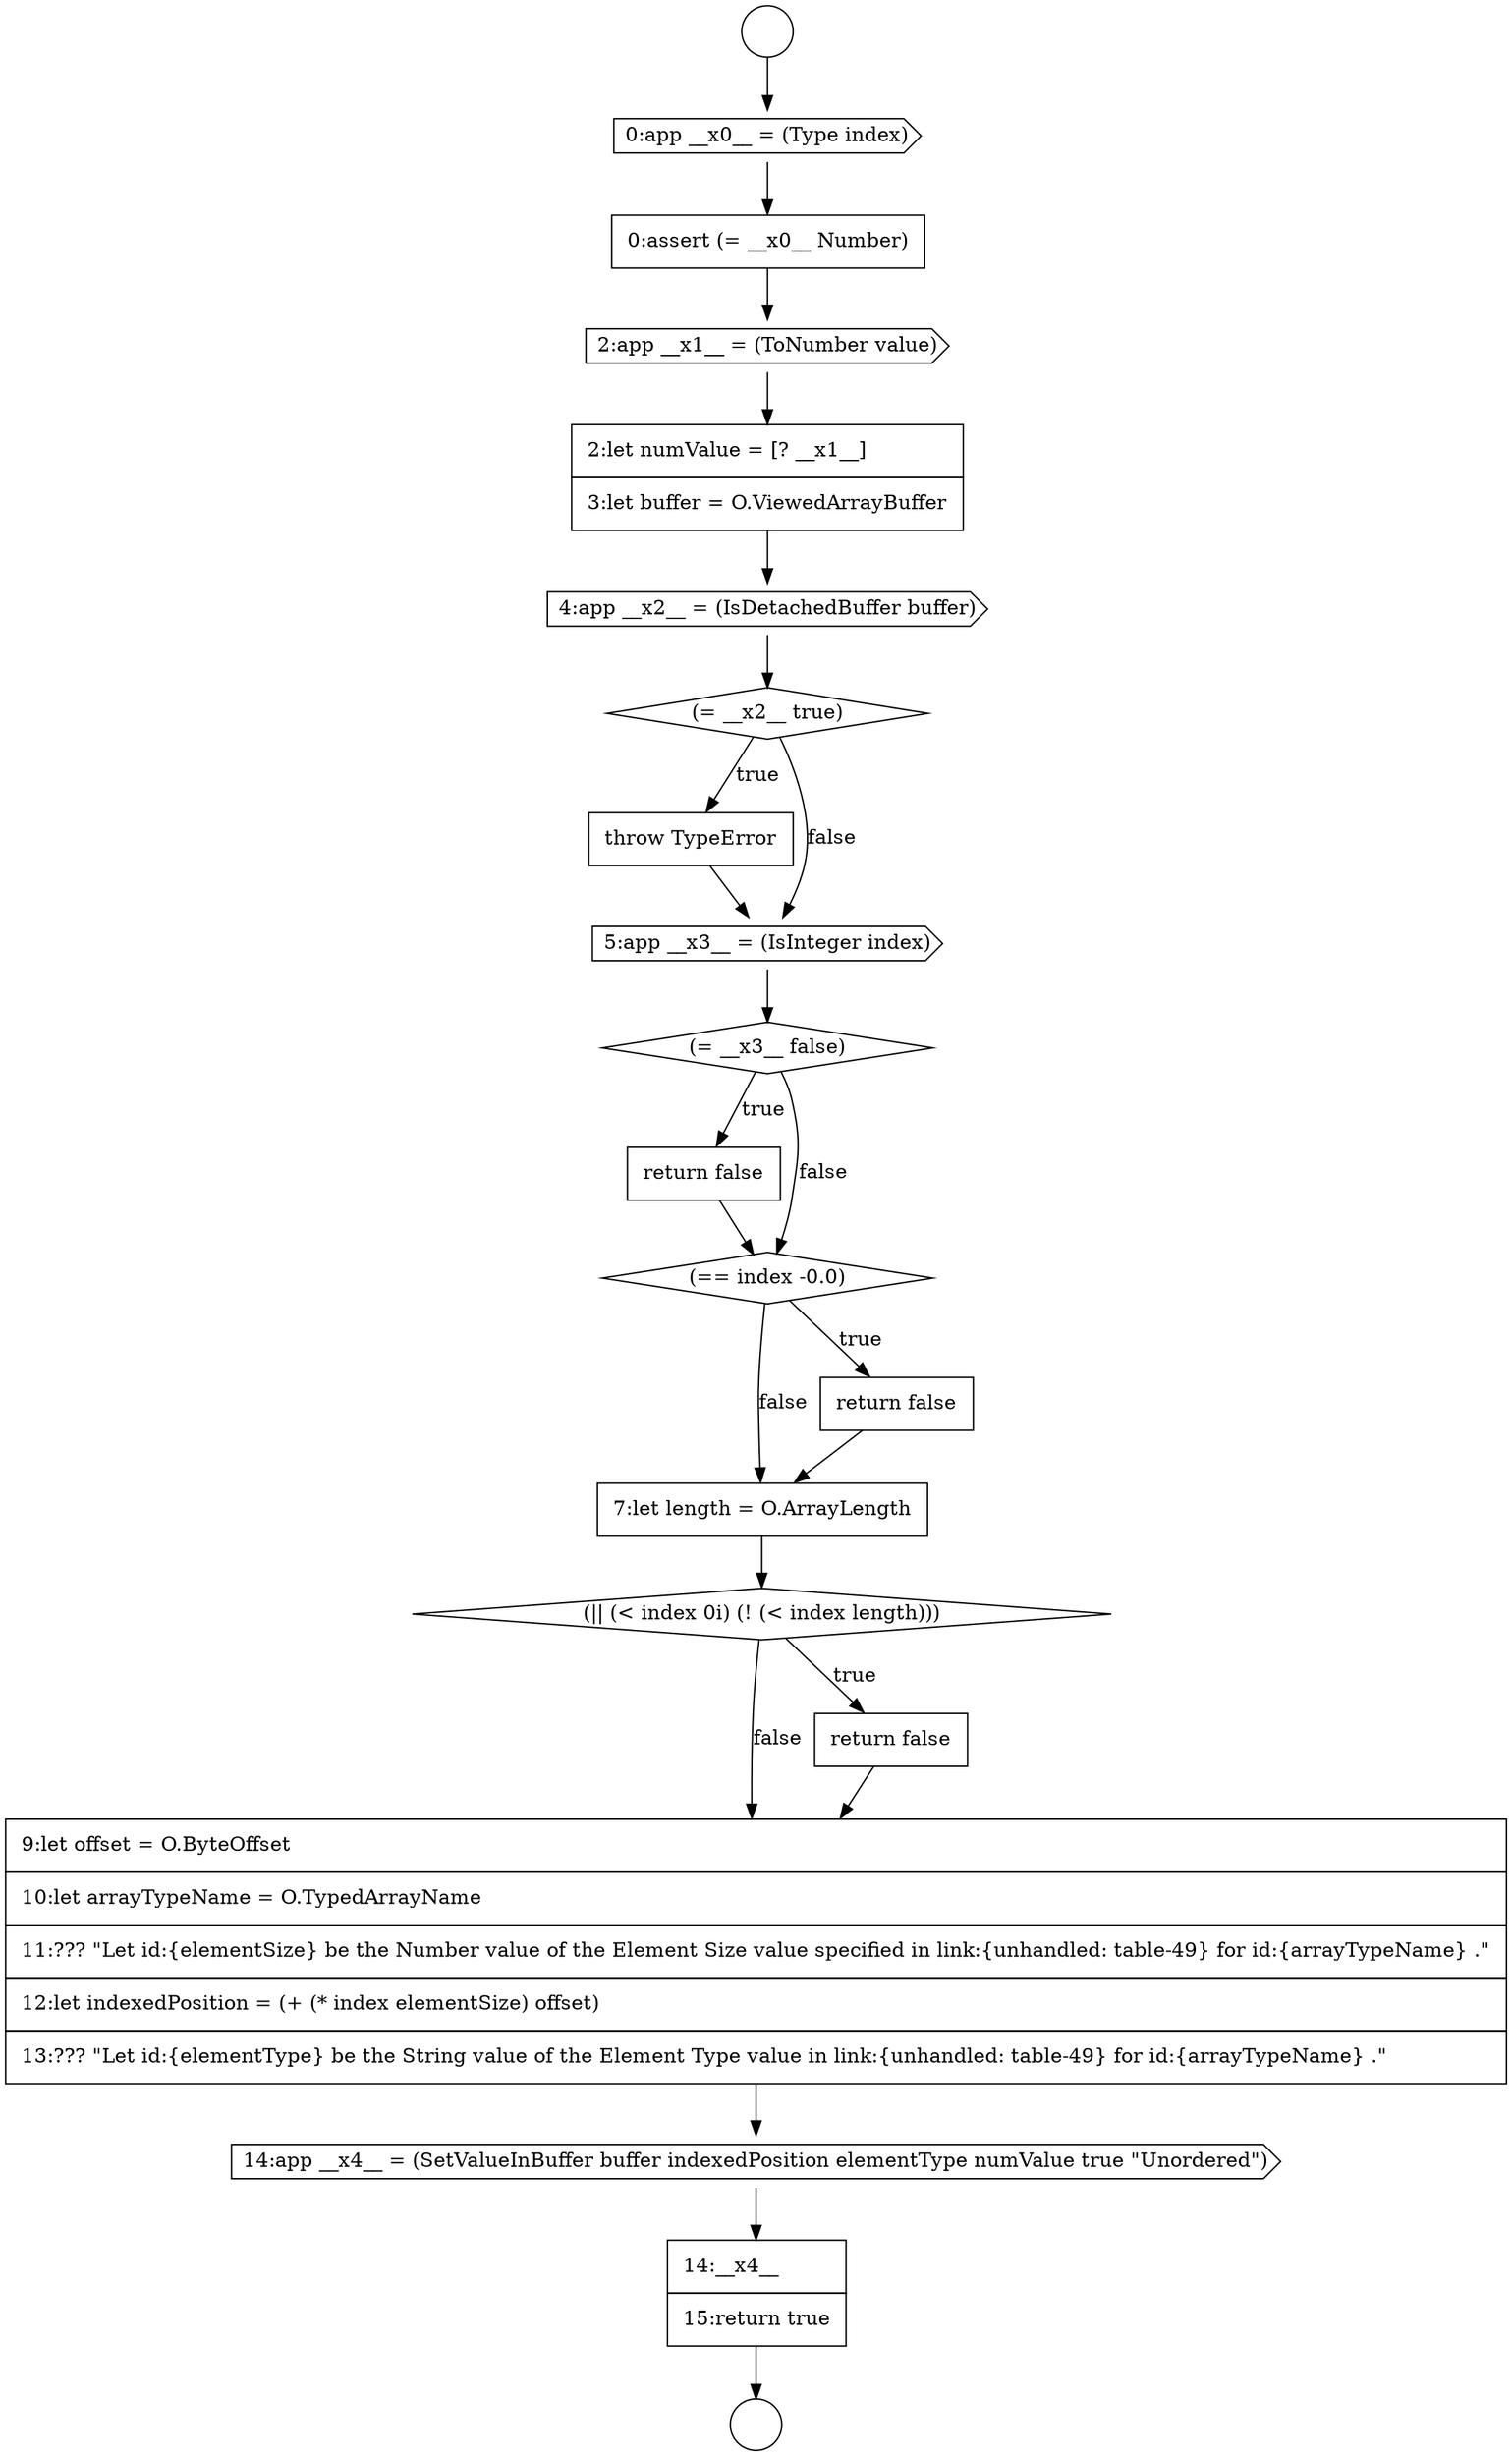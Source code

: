 digraph {
  node2744 [shape=none, margin=0, label=<<font color="black">
    <table border="0" cellborder="1" cellspacing="0" cellpadding="10">
      <tr><td align="left">return false</td></tr>
    </table>
  </font>> color="black" fillcolor="white" style=filled]
  node2740 [shape=diamond, label=<<font color="black">(= __x2__ true)</font>> color="black" fillcolor="white" style=filled]
  node2750 [shape=none, margin=0, label=<<font color="black">
    <table border="0" cellborder="1" cellspacing="0" cellpadding="10">
      <tr><td align="left">9:let offset = O.ByteOffset</td></tr>
      <tr><td align="left">10:let arrayTypeName = O.TypedArrayName</td></tr>
      <tr><td align="left">11:??? &quot;Let id:{elementSize} be the Number value of the Element Size value specified in link:{unhandled: table-49} for id:{arrayTypeName} .&quot;</td></tr>
      <tr><td align="left">12:let indexedPosition = (+ (* index elementSize) offset)</td></tr>
      <tr><td align="left">13:??? &quot;Let id:{elementType} be the String value of the Element Type value in link:{unhandled: table-49} for id:{arrayTypeName} .&quot;</td></tr>
    </table>
  </font>> color="black" fillcolor="white" style=filled]
  node2737 [shape=cds, label=<<font color="black">2:app __x1__ = (ToNumber value)</font>> color="black" fillcolor="white" style=filled]
  node2733 [shape=circle label=" " color="black" fillcolor="white" style=filled]
  node2741 [shape=none, margin=0, label=<<font color="black">
    <table border="0" cellborder="1" cellspacing="0" cellpadding="10">
      <tr><td align="left">throw TypeError</td></tr>
    </table>
  </font>> color="black" fillcolor="white" style=filled]
  node2734 [shape=circle label=" " color="black" fillcolor="white" style=filled]
  node2738 [shape=none, margin=0, label=<<font color="black">
    <table border="0" cellborder="1" cellspacing="0" cellpadding="10">
      <tr><td align="left">2:let numValue = [? __x1__]</td></tr>
      <tr><td align="left">3:let buffer = O.ViewedArrayBuffer</td></tr>
    </table>
  </font>> color="black" fillcolor="white" style=filled]
  node2742 [shape=cds, label=<<font color="black">5:app __x3__ = (IsInteger index)</font>> color="black" fillcolor="white" style=filled]
  node2752 [shape=none, margin=0, label=<<font color="black">
    <table border="0" cellborder="1" cellspacing="0" cellpadding="10">
      <tr><td align="left">14:__x4__</td></tr>
      <tr><td align="left">15:return true</td></tr>
    </table>
  </font>> color="black" fillcolor="white" style=filled]
  node2747 [shape=none, margin=0, label=<<font color="black">
    <table border="0" cellborder="1" cellspacing="0" cellpadding="10">
      <tr><td align="left">7:let length = O.ArrayLength</td></tr>
    </table>
  </font>> color="black" fillcolor="white" style=filled]
  node2743 [shape=diamond, label=<<font color="black">(= __x3__ false)</font>> color="black" fillcolor="white" style=filled]
  node2739 [shape=cds, label=<<font color="black">4:app __x2__ = (IsDetachedBuffer buffer)</font>> color="black" fillcolor="white" style=filled]
  node2736 [shape=none, margin=0, label=<<font color="black">
    <table border="0" cellborder="1" cellspacing="0" cellpadding="10">
      <tr><td align="left">0:assert (= __x0__ Number)</td></tr>
    </table>
  </font>> color="black" fillcolor="white" style=filled]
  node2735 [shape=cds, label=<<font color="black">0:app __x0__ = (Type index)</font>> color="black" fillcolor="white" style=filled]
  node2745 [shape=diamond, label=<<font color="black">(== index -0.0)</font>> color="black" fillcolor="white" style=filled]
  node2749 [shape=none, margin=0, label=<<font color="black">
    <table border="0" cellborder="1" cellspacing="0" cellpadding="10">
      <tr><td align="left">return false</td></tr>
    </table>
  </font>> color="black" fillcolor="white" style=filled]
  node2748 [shape=diamond, label=<<font color="black">(|| (&lt; index 0i) (! (&lt; index length)))</font>> color="black" fillcolor="white" style=filled]
  node2751 [shape=cds, label=<<font color="black">14:app __x4__ = (SetValueInBuffer buffer indexedPosition elementType numValue true &quot;Unordered&quot;)</font>> color="black" fillcolor="white" style=filled]
  node2746 [shape=none, margin=0, label=<<font color="black">
    <table border="0" cellborder="1" cellspacing="0" cellpadding="10">
      <tr><td align="left">return false</td></tr>
    </table>
  </font>> color="black" fillcolor="white" style=filled]
  node2745 -> node2746 [label=<<font color="black">true</font>> color="black"]
  node2745 -> node2747 [label=<<font color="black">false</font>> color="black"]
  node2747 -> node2748 [ color="black"]
  node2740 -> node2741 [label=<<font color="black">true</font>> color="black"]
  node2740 -> node2742 [label=<<font color="black">false</font>> color="black"]
  node2744 -> node2745 [ color="black"]
  node2733 -> node2735 [ color="black"]
  node2742 -> node2743 [ color="black"]
  node2735 -> node2736 [ color="black"]
  node2737 -> node2738 [ color="black"]
  node2749 -> node2750 [ color="black"]
  node2741 -> node2742 [ color="black"]
  node2743 -> node2744 [label=<<font color="black">true</font>> color="black"]
  node2743 -> node2745 [label=<<font color="black">false</font>> color="black"]
  node2750 -> node2751 [ color="black"]
  node2746 -> node2747 [ color="black"]
  node2736 -> node2737 [ color="black"]
  node2739 -> node2740 [ color="black"]
  node2752 -> node2734 [ color="black"]
  node2738 -> node2739 [ color="black"]
  node2748 -> node2749 [label=<<font color="black">true</font>> color="black"]
  node2748 -> node2750 [label=<<font color="black">false</font>> color="black"]
  node2751 -> node2752 [ color="black"]
}
